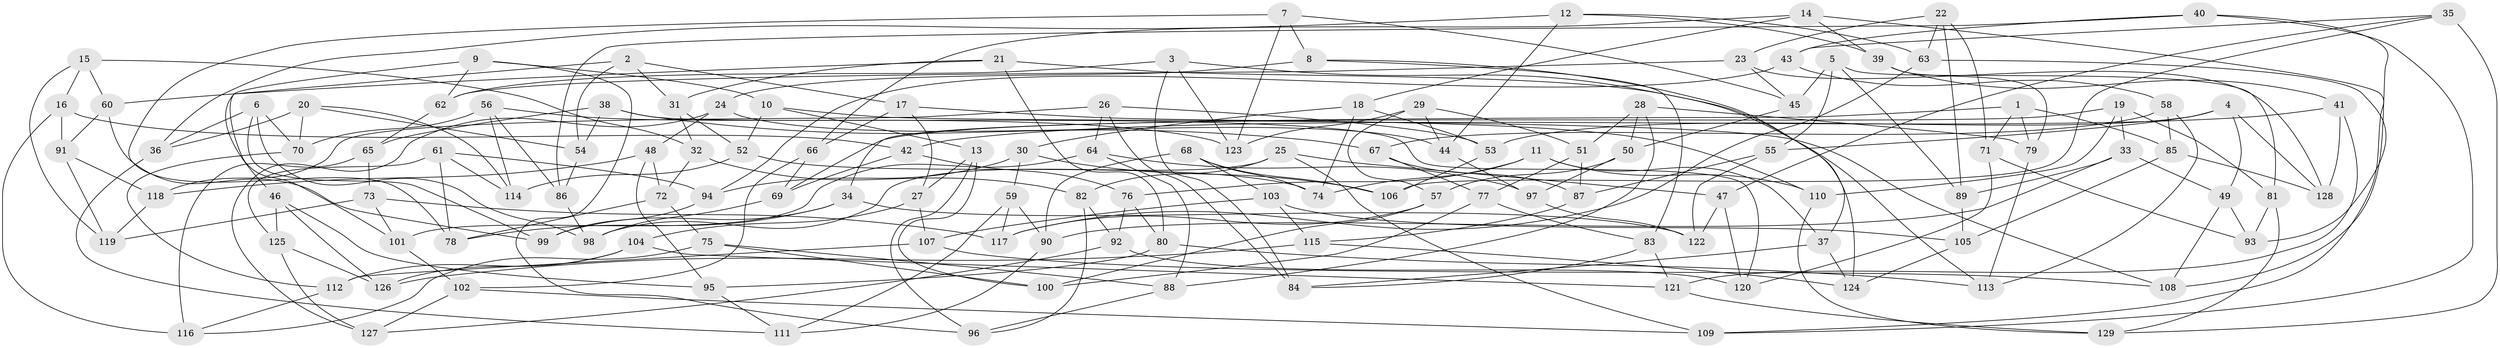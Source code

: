 // coarse degree distribution, {10: 0.0641025641025641, 8: 0.038461538461538464, 7: 0.01282051282051282, 4: 0.7435897435897436, 2: 0.01282051282051282, 11: 0.05128205128205128, 3: 0.05128205128205128, 6: 0.01282051282051282, 9: 0.01282051282051282}
// Generated by graph-tools (version 1.1) at 2025/53/03/04/25 22:53:40]
// undirected, 129 vertices, 258 edges
graph export_dot {
  node [color=gray90,style=filled];
  1;
  2;
  3;
  4;
  5;
  6;
  7;
  8;
  9;
  10;
  11;
  12;
  13;
  14;
  15;
  16;
  17;
  18;
  19;
  20;
  21;
  22;
  23;
  24;
  25;
  26;
  27;
  28;
  29;
  30;
  31;
  32;
  33;
  34;
  35;
  36;
  37;
  38;
  39;
  40;
  41;
  42;
  43;
  44;
  45;
  46;
  47;
  48;
  49;
  50;
  51;
  52;
  53;
  54;
  55;
  56;
  57;
  58;
  59;
  60;
  61;
  62;
  63;
  64;
  65;
  66;
  67;
  68;
  69;
  70;
  71;
  72;
  73;
  74;
  75;
  76;
  77;
  78;
  79;
  80;
  81;
  82;
  83;
  84;
  85;
  86;
  87;
  88;
  89;
  90;
  91;
  92;
  93;
  94;
  95;
  96;
  97;
  98;
  99;
  100;
  101;
  102;
  103;
  104;
  105;
  106;
  107;
  108;
  109;
  110;
  111;
  112;
  113;
  114;
  115;
  116;
  117;
  118;
  119;
  120;
  121;
  122;
  123;
  124;
  125;
  126;
  127;
  128;
  129;
  1 -- 34;
  1 -- 85;
  1 -- 71;
  1 -- 79;
  2 -- 17;
  2 -- 46;
  2 -- 31;
  2 -- 54;
  3 -- 62;
  3 -- 84;
  3 -- 123;
  3 -- 124;
  4 -- 128;
  4 -- 53;
  4 -- 55;
  4 -- 49;
  5 -- 89;
  5 -- 45;
  5 -- 81;
  5 -- 55;
  6 -- 70;
  6 -- 36;
  6 -- 99;
  6 -- 98;
  7 -- 8;
  7 -- 78;
  7 -- 45;
  7 -- 123;
  8 -- 83;
  8 -- 24;
  8 -- 37;
  9 -- 10;
  9 -- 101;
  9 -- 96;
  9 -- 62;
  10 -- 52;
  10 -- 108;
  10 -- 13;
  11 -- 74;
  11 -- 37;
  11 -- 110;
  11 -- 76;
  12 -- 63;
  12 -- 44;
  12 -- 36;
  12 -- 39;
  13 -- 100;
  13 -- 27;
  13 -- 96;
  14 -- 66;
  14 -- 109;
  14 -- 18;
  14 -- 39;
  15 -- 16;
  15 -- 32;
  15 -- 119;
  15 -- 60;
  16 -- 42;
  16 -- 91;
  16 -- 116;
  17 -- 110;
  17 -- 66;
  17 -- 27;
  18 -- 74;
  18 -- 30;
  18 -- 53;
  19 -- 69;
  19 -- 33;
  19 -- 81;
  19 -- 110;
  20 -- 54;
  20 -- 70;
  20 -- 36;
  20 -- 114;
  21 -- 31;
  21 -- 80;
  21 -- 60;
  21 -- 113;
  22 -- 23;
  22 -- 63;
  22 -- 89;
  22 -- 71;
  23 -- 45;
  23 -- 128;
  23 -- 62;
  24 -- 127;
  24 -- 48;
  24 -- 44;
  25 -- 82;
  25 -- 109;
  25 -- 98;
  25 -- 47;
  26 -- 118;
  26 -- 64;
  26 -- 84;
  26 -- 53;
  27 -- 107;
  27 -- 104;
  28 -- 51;
  28 -- 79;
  28 -- 50;
  28 -- 88;
  29 -- 51;
  29 -- 57;
  29 -- 123;
  29 -- 44;
  30 -- 106;
  30 -- 94;
  30 -- 59;
  31 -- 32;
  31 -- 52;
  32 -- 82;
  32 -- 72;
  33 -- 89;
  33 -- 49;
  33 -- 90;
  34 -- 78;
  34 -- 99;
  34 -- 122;
  35 -- 129;
  35 -- 106;
  35 -- 43;
  35 -- 47;
  36 -- 111;
  37 -- 84;
  37 -- 124;
  38 -- 120;
  38 -- 67;
  38 -- 65;
  38 -- 54;
  39 -- 41;
  39 -- 79;
  40 -- 86;
  40 -- 43;
  40 -- 109;
  40 -- 108;
  41 -- 121;
  41 -- 42;
  41 -- 128;
  42 -- 69;
  42 -- 76;
  43 -- 94;
  43 -- 58;
  44 -- 97;
  45 -- 50;
  46 -- 126;
  46 -- 125;
  46 -- 95;
  47 -- 122;
  47 -- 120;
  48 -- 95;
  48 -- 118;
  48 -- 72;
  49 -- 93;
  49 -- 108;
  50 -- 57;
  50 -- 97;
  51 -- 87;
  51 -- 77;
  52 -- 114;
  52 -- 74;
  53 -- 106;
  54 -- 86;
  55 -- 122;
  55 -- 87;
  56 -- 123;
  56 -- 86;
  56 -- 114;
  56 -- 70;
  57 -- 100;
  57 -- 117;
  58 -- 113;
  58 -- 67;
  58 -- 85;
  59 -- 111;
  59 -- 117;
  59 -- 90;
  60 -- 99;
  60 -- 91;
  61 -- 78;
  61 -- 114;
  61 -- 94;
  61 -- 125;
  62 -- 65;
  63 -- 93;
  63 -- 117;
  64 -- 101;
  64 -- 88;
  64 -- 97;
  65 -- 116;
  65 -- 73;
  66 -- 102;
  66 -- 69;
  67 -- 77;
  67 -- 87;
  68 -- 103;
  68 -- 74;
  68 -- 90;
  68 -- 106;
  69 -- 98;
  70 -- 112;
  71 -- 120;
  71 -- 93;
  72 -- 78;
  72 -- 75;
  73 -- 101;
  73 -- 119;
  73 -- 117;
  75 -- 100;
  75 -- 116;
  75 -- 88;
  76 -- 80;
  76 -- 92;
  77 -- 83;
  77 -- 100;
  79 -- 113;
  80 -- 113;
  80 -- 95;
  81 -- 129;
  81 -- 93;
  82 -- 96;
  82 -- 92;
  83 -- 84;
  83 -- 121;
  85 -- 105;
  85 -- 128;
  86 -- 98;
  87 -- 115;
  88 -- 96;
  89 -- 105;
  90 -- 111;
  91 -- 119;
  91 -- 118;
  92 -- 120;
  92 -- 127;
  94 -- 99;
  95 -- 111;
  97 -- 122;
  101 -- 102;
  102 -- 109;
  102 -- 127;
  103 -- 105;
  103 -- 107;
  103 -- 115;
  104 -- 112;
  104 -- 121;
  104 -- 126;
  105 -- 124;
  107 -- 108;
  107 -- 112;
  110 -- 129;
  112 -- 116;
  115 -- 126;
  115 -- 124;
  118 -- 119;
  121 -- 129;
  125 -- 127;
  125 -- 126;
}
